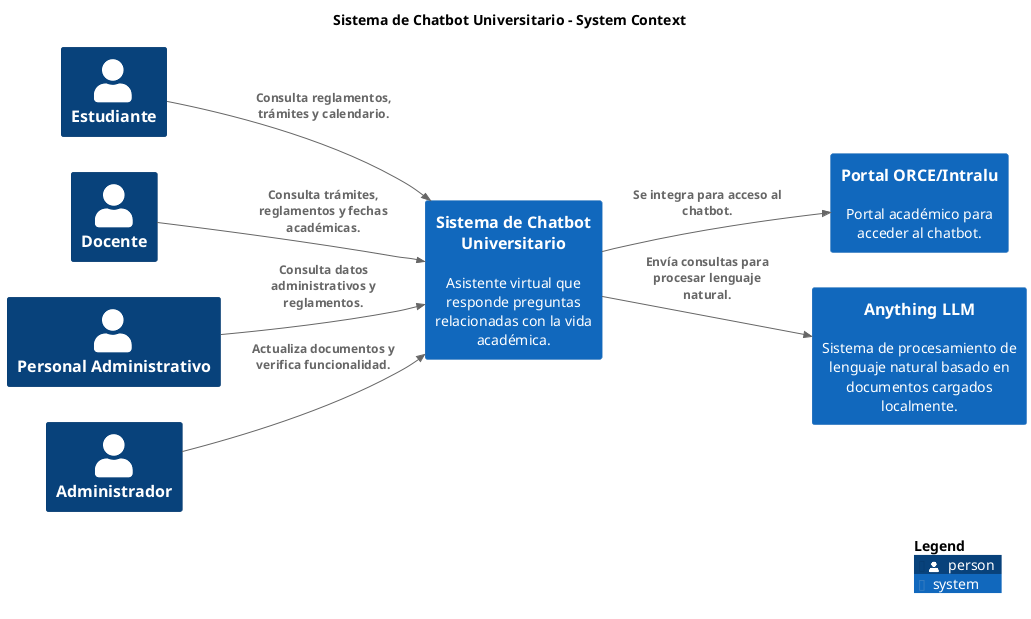 @startuml Diagrama C1
set separator none
title Sistema de Chatbot Universitario - System Context

left to right direction

!include <C4/C4>
!include <C4/C4_Context>

Person(Estudiante, "Estudiante", $descr="", $tags="", $link="")
Person(Docente, "Docente", $descr="", $tags="", $link="")
Person(PersonalAdministrativo, "Personal Administrativo", $descr="", $tags="", $link="")
Person(Administrador, "Administrador", $descr="", $tags="", $link="")
System(SistemadeChatbotUniversitario, "Sistema de Chatbot Universitario", $descr="Asistente virtual que responde preguntas relacionadas con la vida académica.", $tags="", $link="")
System(PortalORCEIntralu, "Portal ORCE/Intralu", $descr="Portal académico para acceder al chatbot.", $tags="", $link="")
System(AnythingLLM, "Anything LLM", $descr="Sistema de procesamiento de lenguaje natural basado en documentos cargados localmente.", $tags="", $link="")

Rel(PersonalAdministrativo, SistemadeChatbotUniversitario, "Consulta datos administrativos y reglamentos.", $techn="", $tags="", $link="")
Rel(Administrador, SistemadeChatbotUniversitario, "Actualiza documentos y verifica funcionalidad.", $techn="", $tags="", $link="")
Rel(SistemadeChatbotUniversitario, AnythingLLM, "Envía consultas para procesar lenguaje natural.", $techn="", $tags="", $link="")
Rel(SistemadeChatbotUniversitario, PortalORCEIntralu, "Se integra para acceso al chatbot.", $techn="", $tags="", $link="")
Rel(Estudiante, SistemadeChatbotUniversitario, "Consulta reglamentos, trámites y calendario.", $techn="", $tags="", $link="")
Rel(Docente, SistemadeChatbotUniversitario, "Consulta trámites, reglamentos y fechas académicas.", $techn="", $tags="", $link="")

SHOW_LEGEND(true)
@enduml